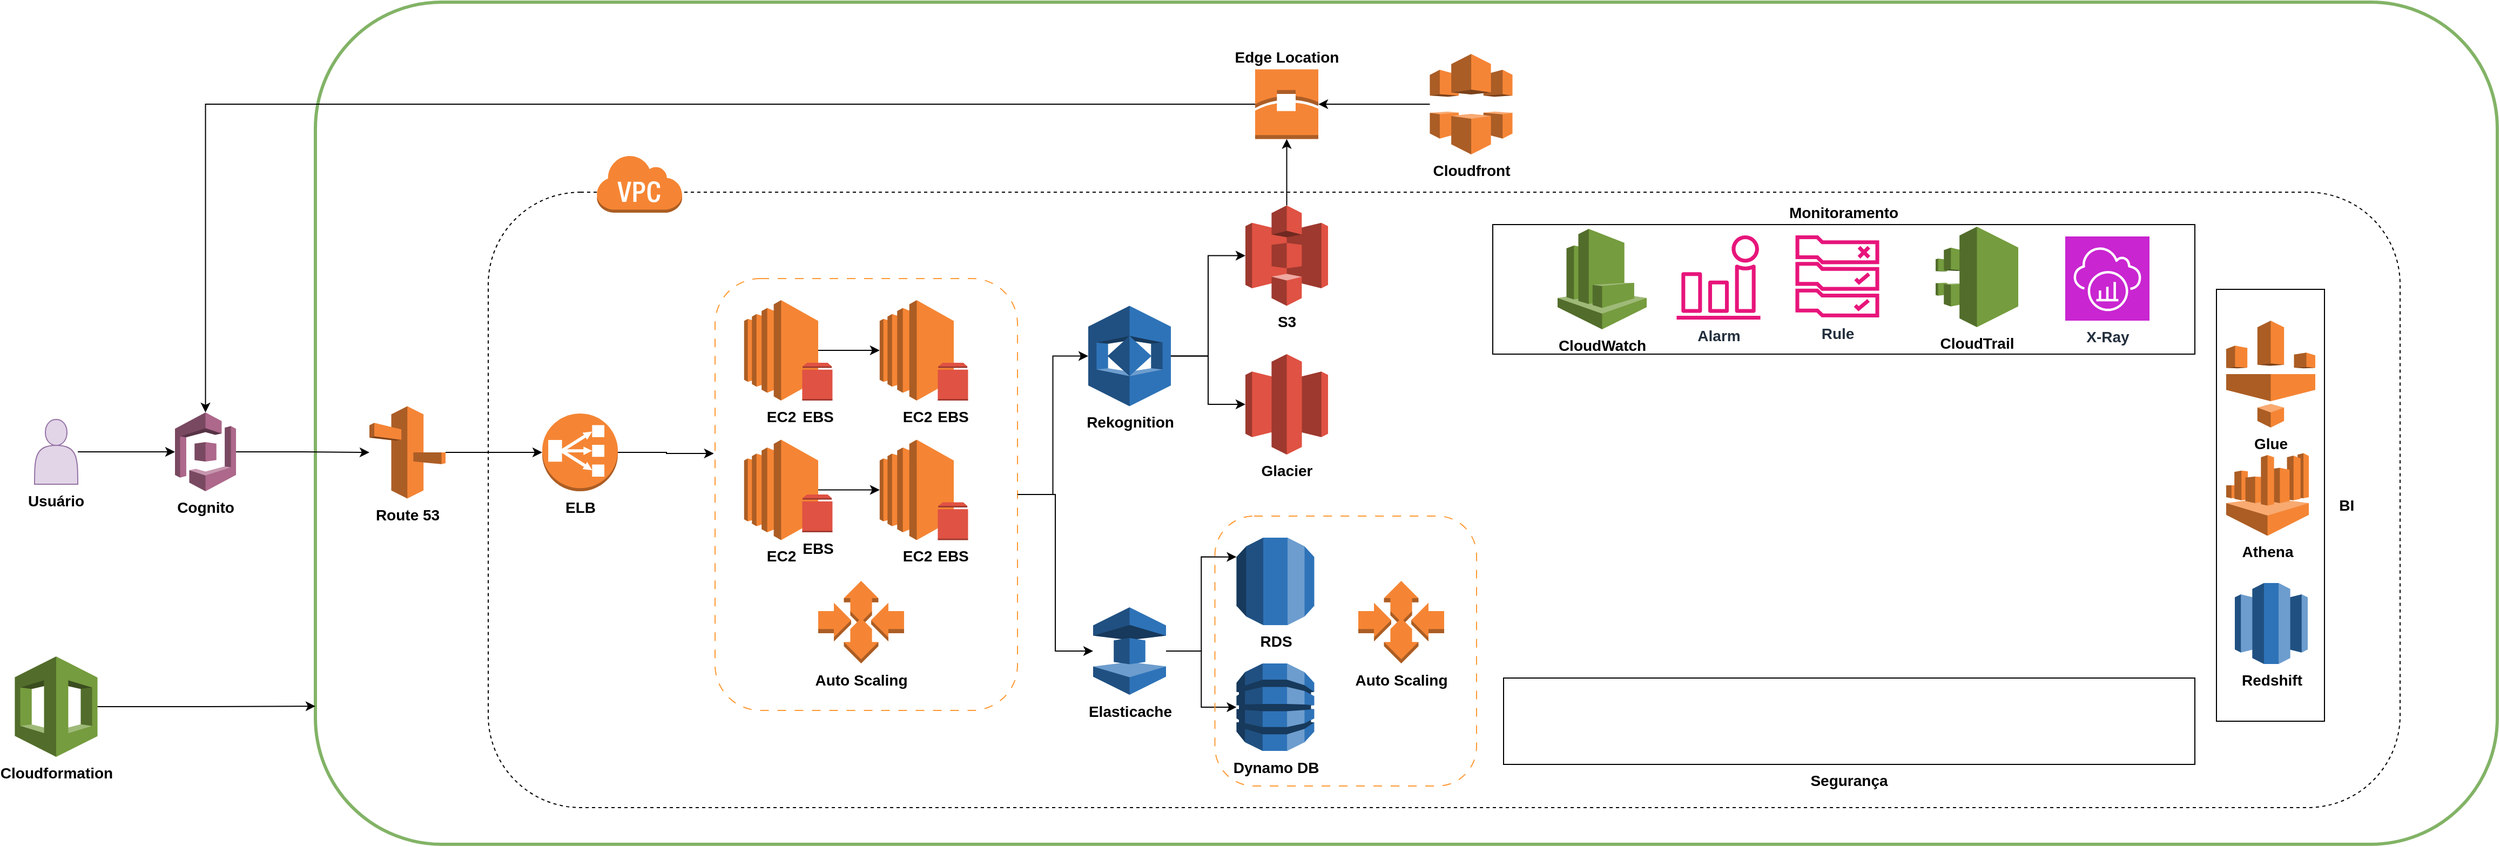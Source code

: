 <mxfile version="24.7.17">
  <diagram name="Página-1" id="RxiMuzo80x31uVPLmHSr">
    <mxGraphModel dx="2342" dy="624" grid="1" gridSize="10" guides="1" tooltips="1" connect="1" arrows="1" fold="1" page="1" pageScale="1" pageWidth="1169" pageHeight="827" math="0" shadow="0">
      <root>
        <mxCell id="0" />
        <mxCell id="1" parent="0" />
        <mxCell id="0l3fb_4aUZCiNyScdJ1j-4" value="" style="rounded=1;whiteSpace=wrap;html=1;fillColor=none;strokeColor=#82b366;strokeWidth=3;" parent="1" vertex="1">
          <mxGeometry x="-870" y="24" width="2020" height="780" as="geometry" />
        </mxCell>
        <mxCell id="0l3fb_4aUZCiNyScdJ1j-86" value="" style="edgeStyle=orthogonalEdgeStyle;rounded=0;orthogonalLoop=1;jettySize=auto;html=1;" parent="1" source="0l3fb_4aUZCiNyScdJ1j-1" target="0l3fb_4aUZCiNyScdJ1j-2" edge="1">
          <mxGeometry relative="1" as="geometry" />
        </mxCell>
        <mxCell id="0l3fb_4aUZCiNyScdJ1j-1" value="&lt;b&gt;&lt;font style=&quot;font-size: 14px;&quot;&gt;Usuário&lt;/font&gt;&lt;/b&gt;" style="shape=actor;whiteSpace=wrap;html=1;fillColor=#e1d5e7;strokeColor=#9673a6;labelPosition=center;verticalLabelPosition=bottom;align=center;verticalAlign=top;" parent="1" vertex="1">
          <mxGeometry x="-1130" y="410.5" width="40" height="60" as="geometry" />
        </mxCell>
        <mxCell id="0l3fb_4aUZCiNyScdJ1j-11" value="" style="edgeStyle=orthogonalEdgeStyle;rounded=0;orthogonalLoop=1;jettySize=auto;html=1;" parent="1" source="0l3fb_4aUZCiNyScdJ1j-2" target="0l3fb_4aUZCiNyScdJ1j-10" edge="1">
          <mxGeometry relative="1" as="geometry" />
        </mxCell>
        <mxCell id="0l3fb_4aUZCiNyScdJ1j-2" value="&lt;b&gt;&lt;font style=&quot;font-size: 14px;&quot;&gt;Cognito&lt;/font&gt;&lt;/b&gt;" style="outlineConnect=0;dashed=0;verticalLabelPosition=bottom;verticalAlign=top;align=center;html=1;shape=mxgraph.aws3.cognito;fillColor=#AD688B;gradientColor=none;labelPosition=center;" parent="1" vertex="1">
          <mxGeometry x="-1000" y="404" width="56.5" height="73" as="geometry" />
        </mxCell>
        <mxCell id="0l3fb_4aUZCiNyScdJ1j-8" value="" style="rounded=1;whiteSpace=wrap;html=1;strokeColor=default;dashed=1;" parent="1" vertex="1">
          <mxGeometry x="-710" y="200" width="1770" height="570" as="geometry" />
        </mxCell>
        <mxCell id="0l3fb_4aUZCiNyScdJ1j-9" value="" style="outlineConnect=0;dashed=0;verticalLabelPosition=bottom;verticalAlign=top;align=center;html=1;shape=mxgraph.aws3.virtual_private_cloud;fillColor=#F58534;gradientColor=none;" parent="1" vertex="1">
          <mxGeometry x="-610" y="165" width="79.5" height="54" as="geometry" />
        </mxCell>
        <mxCell id="0l3fb_4aUZCiNyScdJ1j-13" value="" style="edgeStyle=orthogonalEdgeStyle;rounded=0;orthogonalLoop=1;jettySize=auto;html=1;" parent="1" source="0l3fb_4aUZCiNyScdJ1j-10" target="0l3fb_4aUZCiNyScdJ1j-12" edge="1">
          <mxGeometry relative="1" as="geometry" />
        </mxCell>
        <mxCell id="0l3fb_4aUZCiNyScdJ1j-10" value="&lt;b&gt;&lt;font style=&quot;font-size: 14px;&quot;&gt;Route 53&lt;/font&gt;&lt;/b&gt;" style="outlineConnect=0;dashed=0;verticalLabelPosition=bottom;verticalAlign=top;align=center;html=1;shape=mxgraph.aws3.route_53;fillColor=#F58536;gradientColor=none;" parent="1" vertex="1">
          <mxGeometry x="-820" y="398.25" width="70.5" height="85.5" as="geometry" />
        </mxCell>
        <mxCell id="0l3fb_4aUZCiNyScdJ1j-12" value="&lt;b&gt;&lt;font style=&quot;font-size: 14px;&quot;&gt;ELB&lt;/font&gt;&lt;/b&gt;" style="outlineConnect=0;dashed=0;verticalLabelPosition=bottom;verticalAlign=top;align=center;html=1;shape=mxgraph.aws3.classic_load_balancer;fillColor=#F58534;gradientColor=none;" parent="1" vertex="1">
          <mxGeometry x="-660" y="405" width="70" height="72" as="geometry" />
        </mxCell>
        <mxCell id="0l3fb_4aUZCiNyScdJ1j-28" value="&lt;font style=&quot;font-size: 14px;&quot;&gt;&lt;b&gt;Cloudformation&lt;/b&gt;&lt;/font&gt;" style="outlineConnect=0;dashed=0;verticalLabelPosition=bottom;verticalAlign=top;align=center;html=1;shape=mxgraph.aws3.cloudformation;fillColor=#759C3E;gradientColor=none;" parent="1" vertex="1">
          <mxGeometry x="-1148.25" y="630" width="76.5" height="93" as="geometry" />
        </mxCell>
        <mxCell id="0l3fb_4aUZCiNyScdJ1j-31" value="&lt;font style=&quot;font-size: 14px;&quot;&gt;&lt;b&gt;S3&lt;/b&gt;&lt;/font&gt;" style="outlineConnect=0;dashed=0;verticalLabelPosition=bottom;verticalAlign=top;align=center;html=1;shape=mxgraph.aws3.s3;fillColor=#E05243;gradientColor=none;" parent="1" vertex="1">
          <mxGeometry x="-9" y="212.25" width="76.5" height="93" as="geometry" />
        </mxCell>
        <mxCell id="0l3fb_4aUZCiNyScdJ1j-32" value="&lt;b&gt;&lt;font style=&quot;font-size: 14px;&quot;&gt;Glacier&lt;/font&gt;&lt;/b&gt;" style="outlineConnect=0;dashed=0;verticalLabelPosition=bottom;verticalAlign=top;align=center;html=1;shape=mxgraph.aws3.glacier;fillColor=#E05243;gradientColor=none;" parent="1" vertex="1">
          <mxGeometry x="-9" y="350" width="76.5" height="93" as="geometry" />
        </mxCell>
        <mxCell id="0l3fb_4aUZCiNyScdJ1j-73" style="edgeStyle=orthogonalEdgeStyle;rounded=0;orthogonalLoop=1;jettySize=auto;html=1;" parent="1" source="0l3fb_4aUZCiNyScdJ1j-34" target="0l3fb_4aUZCiNyScdJ1j-31" edge="1">
          <mxGeometry relative="1" as="geometry" />
        </mxCell>
        <mxCell id="0l3fb_4aUZCiNyScdJ1j-74" style="edgeStyle=orthogonalEdgeStyle;rounded=0;orthogonalLoop=1;jettySize=auto;html=1;" parent="1" source="0l3fb_4aUZCiNyScdJ1j-34" target="0l3fb_4aUZCiNyScdJ1j-32" edge="1">
          <mxGeometry relative="1" as="geometry" />
        </mxCell>
        <mxCell id="0l3fb_4aUZCiNyScdJ1j-34" value="&lt;b&gt;&lt;font style=&quot;font-size: 14px;&quot;&gt;Rekognition&lt;/font&gt;&lt;/b&gt;" style="outlineConnect=0;dashed=0;verticalLabelPosition=bottom;verticalAlign=top;align=center;html=1;shape=mxgraph.aws3.rekognition;fillColor=#2E73B8;gradientColor=none;" parent="1" vertex="1">
          <mxGeometry x="-154.5" y="305.25" width="76.5" height="93" as="geometry" />
        </mxCell>
        <mxCell id="0l3fb_4aUZCiNyScdJ1j-41" style="edgeStyle=orthogonalEdgeStyle;rounded=0;orthogonalLoop=1;jettySize=auto;html=1;" parent="1" source="0l3fb_4aUZCiNyScdJ1j-38" target="0l3fb_4aUZCiNyScdJ1j-2" edge="1">
          <mxGeometry relative="1" as="geometry" />
        </mxCell>
        <mxCell id="0l3fb_4aUZCiNyScdJ1j-38" value="&lt;font style=&quot;font-size: 14px;&quot;&gt;&lt;b&gt;Edge Location&lt;/b&gt;&lt;/font&gt;" style="outlineConnect=0;dashed=0;verticalLabelPosition=top;verticalAlign=bottom;align=center;html=1;shape=mxgraph.aws3.edge_location;fillColor=#F58536;gradientColor=none;labelPosition=center;" parent="1" vertex="1">
          <mxGeometry y="86.25" width="58.5" height="64.5" as="geometry" />
        </mxCell>
        <mxCell id="0l3fb_4aUZCiNyScdJ1j-45" style="edgeStyle=orthogonalEdgeStyle;rounded=0;orthogonalLoop=1;jettySize=auto;html=1;entryX=0;entryY=0.836;entryDx=0;entryDy=0;entryPerimeter=0;" parent="1" source="0l3fb_4aUZCiNyScdJ1j-28" target="0l3fb_4aUZCiNyScdJ1j-4" edge="1">
          <mxGeometry relative="1" as="geometry" />
        </mxCell>
        <mxCell id="0l3fb_4aUZCiNyScdJ1j-47" style="edgeStyle=orthogonalEdgeStyle;rounded=0;orthogonalLoop=1;jettySize=auto;html=1;" parent="1" source="0l3fb_4aUZCiNyScdJ1j-46" target="0l3fb_4aUZCiNyScdJ1j-38" edge="1">
          <mxGeometry relative="1" as="geometry" />
        </mxCell>
        <mxCell id="0l3fb_4aUZCiNyScdJ1j-46" value="&lt;b&gt;&lt;font style=&quot;font-size: 14px;&quot;&gt;Cloudfront&lt;/font&gt;&lt;/b&gt;" style="outlineConnect=0;dashed=0;verticalLabelPosition=bottom;verticalAlign=top;align=center;html=1;shape=mxgraph.aws3.cloudfront;fillColor=#F58536;gradientColor=none;" parent="1" vertex="1">
          <mxGeometry x="161.75" y="72" width="76.5" height="93" as="geometry" />
        </mxCell>
        <mxCell id="0l3fb_4aUZCiNyScdJ1j-77" style="edgeStyle=orthogonalEdgeStyle;rounded=0;orthogonalLoop=1;jettySize=auto;html=1;" parent="1" source="0l3fb_4aUZCiNyScdJ1j-53" target="0l3fb_4aUZCiNyScdJ1j-57" edge="1">
          <mxGeometry relative="1" as="geometry" />
        </mxCell>
        <mxCell id="0l3fb_4aUZCiNyScdJ1j-53" value="&lt;b&gt;&lt;font style=&quot;font-size: 14px;&quot;&gt;Elasticache&lt;/font&gt;&lt;/b&gt;" style="outlineConnect=0;dashed=0;verticalLabelPosition=bottom;verticalAlign=top;align=center;html=1;shape=mxgraph.aws3.elasticache;fillColor=#2E73B8;gradientColor=none;" parent="1" vertex="1">
          <mxGeometry x="-150" y="584.5" width="67.5" height="81" as="geometry" />
        </mxCell>
        <mxCell id="0l3fb_4aUZCiNyScdJ1j-63" value="" style="group" parent="1" vertex="1" connectable="0">
          <mxGeometry x="-500" y="280" width="280" height="400" as="geometry" />
        </mxCell>
        <mxCell id="0l3fb_4aUZCiNyScdJ1j-14" value="" style="rounded=1;whiteSpace=wrap;html=1;dashed=1;dashPattern=8 8;strokeColor=#FF9933;" parent="0l3fb_4aUZCiNyScdJ1j-63" vertex="1">
          <mxGeometry width="280" height="400" as="geometry" />
        </mxCell>
        <mxCell id="0l3fb_4aUZCiNyScdJ1j-16" value="&lt;b&gt;&lt;font style=&quot;font-size: 14px;&quot;&gt;EC2&lt;/font&gt;&lt;/b&gt;" style="outlineConnect=0;dashed=0;verticalLabelPosition=bottom;verticalAlign=top;align=center;html=1;shape=mxgraph.aws3.ec2;fillColor=#F58534;gradientColor=none;" parent="0l3fb_4aUZCiNyScdJ1j-63" vertex="1">
          <mxGeometry x="26.897" y="20" width="68.586" height="93" as="geometry" />
        </mxCell>
        <mxCell id="0l3fb_4aUZCiNyScdJ1j-17" value="&lt;b&gt;&lt;font style=&quot;font-size: 14px;&quot;&gt;EC2&lt;/font&gt;&lt;/b&gt;" style="outlineConnect=0;dashed=0;verticalLabelPosition=bottom;verticalAlign=top;align=center;html=1;shape=mxgraph.aws3.ec2;fillColor=#F58534;gradientColor=none;" parent="0l3fb_4aUZCiNyScdJ1j-63" vertex="1">
          <mxGeometry x="26.897" y="149.25" width="68.586" height="93" as="geometry" />
        </mxCell>
        <mxCell id="0l3fb_4aUZCiNyScdJ1j-18" value="&lt;b&gt;&lt;font style=&quot;font-size: 14px;&quot;&gt;EC2&lt;/font&gt;&lt;/b&gt;" style="outlineConnect=0;dashed=0;verticalLabelPosition=bottom;verticalAlign=top;align=center;html=1;shape=mxgraph.aws3.ec2;fillColor=#F58534;gradientColor=none;" parent="0l3fb_4aUZCiNyScdJ1j-63" vertex="1">
          <mxGeometry x="152.414" y="20" width="68.586" height="93" as="geometry" />
        </mxCell>
        <mxCell id="0l3fb_4aUZCiNyScdJ1j-19" value="&lt;b&gt;&lt;font style=&quot;font-size: 14px;&quot;&gt;EC2&lt;/font&gt;&lt;/b&gt;" style="outlineConnect=0;dashed=0;verticalLabelPosition=bottom;verticalAlign=top;align=center;html=1;shape=mxgraph.aws3.ec2;fillColor=#F58534;gradientColor=none;" parent="0l3fb_4aUZCiNyScdJ1j-63" vertex="1">
          <mxGeometry x="152.414" y="149.25" width="68.586" height="93" as="geometry" />
        </mxCell>
        <mxCell id="0l3fb_4aUZCiNyScdJ1j-21" value="&lt;b&gt;&lt;font style=&quot;font-size: 14px;&quot;&gt;EBS&lt;/font&gt;&lt;/b&gt;" style="outlineConnect=0;dashed=0;verticalLabelPosition=bottom;verticalAlign=top;align=center;html=1;shape=mxgraph.aws3.volume;fillColor=#E05243;gradientColor=none;" parent="0l3fb_4aUZCiNyScdJ1j-63" vertex="1">
          <mxGeometry x="80.69" y="200" width="28.017" height="35" as="geometry" />
        </mxCell>
        <mxCell id="0l3fb_4aUZCiNyScdJ1j-22" value="&lt;b&gt;&lt;font style=&quot;font-size: 14px;&quot;&gt;EBS&lt;/font&gt;&lt;/b&gt;" style="outlineConnect=0;dashed=0;verticalLabelPosition=bottom;verticalAlign=top;align=center;html=1;shape=mxgraph.aws3.volume;fillColor=#E05243;gradientColor=none;" parent="0l3fb_4aUZCiNyScdJ1j-63" vertex="1">
          <mxGeometry x="80.69" y="78" width="28.017" height="35" as="geometry" />
        </mxCell>
        <mxCell id="0l3fb_4aUZCiNyScdJ1j-23" value="&lt;b&gt;&lt;font style=&quot;font-size: 14px;&quot;&gt;EBS&lt;/font&gt;&lt;/b&gt;" style="outlineConnect=0;dashed=0;verticalLabelPosition=bottom;verticalAlign=top;align=center;html=1;shape=mxgraph.aws3.volume;fillColor=#E05243;gradientColor=none;" parent="0l3fb_4aUZCiNyScdJ1j-63" vertex="1">
          <mxGeometry x="206.207" y="207.25" width="28.017" height="35" as="geometry" />
        </mxCell>
        <mxCell id="0l3fb_4aUZCiNyScdJ1j-24" value="&lt;b&gt;&lt;font style=&quot;font-size: 14px;&quot;&gt;EBS&lt;/font&gt;&lt;/b&gt;" style="outlineConnect=0;dashed=0;verticalLabelPosition=bottom;verticalAlign=top;align=center;html=1;shape=mxgraph.aws3.volume;fillColor=#E05243;gradientColor=none;" parent="0l3fb_4aUZCiNyScdJ1j-63" vertex="1">
          <mxGeometry x="206.207" y="78" width="28.017" height="35" as="geometry" />
        </mxCell>
        <mxCell id="0l3fb_4aUZCiNyScdJ1j-33" value="&lt;b&gt;&lt;font style=&quot;font-size: 14px;&quot;&gt;Auto Scaling&lt;/font&gt;&lt;/b&gt;" style="outlineConnect=0;dashed=0;verticalLabelPosition=bottom;verticalAlign=top;align=center;html=1;shape=mxgraph.aws3.auto_scaling;fillColor=#F58534;gradientColor=none;" parent="0l3fb_4aUZCiNyScdJ1j-63" vertex="1">
          <mxGeometry x="95.48" y="280" width="79.5" height="76.5" as="geometry" />
        </mxCell>
        <mxCell id="0l3fb_4aUZCiNyScdJ1j-50" style="edgeStyle=orthogonalEdgeStyle;rounded=0;orthogonalLoop=1;jettySize=auto;html=1;" parent="0l3fb_4aUZCiNyScdJ1j-63" source="0l3fb_4aUZCiNyScdJ1j-16" target="0l3fb_4aUZCiNyScdJ1j-18" edge="1">
          <mxGeometry relative="1" as="geometry" />
        </mxCell>
        <mxCell id="0l3fb_4aUZCiNyScdJ1j-51" style="edgeStyle=orthogonalEdgeStyle;rounded=0;orthogonalLoop=1;jettySize=auto;html=1;entryX=0;entryY=0.5;entryDx=0;entryDy=0;entryPerimeter=0;" parent="0l3fb_4aUZCiNyScdJ1j-63" source="0l3fb_4aUZCiNyScdJ1j-17" target="0l3fb_4aUZCiNyScdJ1j-19" edge="1">
          <mxGeometry relative="1" as="geometry" />
        </mxCell>
        <mxCell id="0l3fb_4aUZCiNyScdJ1j-66" style="edgeStyle=orthogonalEdgeStyle;rounded=0;orthogonalLoop=1;jettySize=auto;html=1;entryX=-0.004;entryY=0.405;entryDx=0;entryDy=0;entryPerimeter=0;" parent="1" source="0l3fb_4aUZCiNyScdJ1j-12" target="0l3fb_4aUZCiNyScdJ1j-14" edge="1">
          <mxGeometry relative="1" as="geometry" />
        </mxCell>
        <mxCell id="0l3fb_4aUZCiNyScdJ1j-67" value="&lt;b&gt;&lt;font style=&quot;font-size: 14px;&quot;&gt;Segurança&lt;/font&gt;&lt;/b&gt;" style="rounded=0;whiteSpace=wrap;html=1;labelPosition=center;verticalLabelPosition=bottom;align=center;verticalAlign=top;" parent="1" vertex="1">
          <mxGeometry x="230" y="650" width="640" height="80" as="geometry" />
        </mxCell>
        <mxCell id="0l3fb_4aUZCiNyScdJ1j-68" value="&lt;b&gt;&lt;font style=&quot;font-size: 14px;&quot;&gt;Monitoramento&lt;/font&gt;&lt;/b&gt;" style="rounded=0;whiteSpace=wrap;html=1;labelPosition=center;verticalLabelPosition=top;align=center;verticalAlign=bottom;" parent="1" vertex="1">
          <mxGeometry x="220" y="230" width="650" height="120" as="geometry" />
        </mxCell>
        <mxCell id="0l3fb_4aUZCiNyScdJ1j-69" value="" style="group" parent="1" vertex="1" connectable="0">
          <mxGeometry x="-37.25" y="500" width="242.25" height="250" as="geometry" />
        </mxCell>
        <mxCell id="0l3fb_4aUZCiNyScdJ1j-60" value="" style="rounded=1;whiteSpace=wrap;html=1;dashed=1;dashPattern=8 8;strokeColor=#FF9933;fillColor=none;" parent="0l3fb_4aUZCiNyScdJ1j-69" vertex="1">
          <mxGeometry width="242.25" height="250" as="geometry" />
        </mxCell>
        <mxCell id="0l3fb_4aUZCiNyScdJ1j-61" value="&lt;b&gt;&lt;font style=&quot;font-size: 14px;&quot;&gt;Auto Scaling&lt;/font&gt;&lt;/b&gt;" style="outlineConnect=0;dashed=0;verticalLabelPosition=bottom;verticalAlign=top;align=center;html=1;shape=mxgraph.aws3.auto_scaling;fillColor=#F58534;gradientColor=none;" parent="0l3fb_4aUZCiNyScdJ1j-69" vertex="1">
          <mxGeometry x="132.75" y="60" width="79.5" height="76.5" as="geometry" />
        </mxCell>
        <mxCell id="0l3fb_4aUZCiNyScdJ1j-56" value="&lt;b&gt;&lt;font style=&quot;font-size: 14px;&quot;&gt;RDS&lt;/font&gt;&lt;/b&gt;" style="outlineConnect=0;dashed=0;verticalLabelPosition=bottom;verticalAlign=top;align=center;html=1;shape=mxgraph.aws3.rds;fillColor=#2E73B8;gradientColor=none;" parent="0l3fb_4aUZCiNyScdJ1j-69" vertex="1">
          <mxGeometry x="20" y="20" width="72" height="81" as="geometry" />
        </mxCell>
        <mxCell id="0l3fb_4aUZCiNyScdJ1j-57" value="&lt;b&gt;&lt;font style=&quot;font-size: 14px;&quot;&gt;Dynamo DB&lt;/font&gt;&lt;/b&gt;" style="outlineConnect=0;dashed=0;verticalLabelPosition=bottom;verticalAlign=top;align=center;html=1;shape=mxgraph.aws3.dynamo_db;fillColor=#2E73B8;gradientColor=none;" parent="0l3fb_4aUZCiNyScdJ1j-69" vertex="1">
          <mxGeometry x="20" y="136.5" width="72" height="81" as="geometry" />
        </mxCell>
        <mxCell id="0l3fb_4aUZCiNyScdJ1j-70" style="edgeStyle=orthogonalEdgeStyle;rounded=0;orthogonalLoop=1;jettySize=auto;html=1;" parent="1" source="0l3fb_4aUZCiNyScdJ1j-14" target="0l3fb_4aUZCiNyScdJ1j-34" edge="1">
          <mxGeometry relative="1" as="geometry" />
        </mxCell>
        <mxCell id="0l3fb_4aUZCiNyScdJ1j-75" style="edgeStyle=orthogonalEdgeStyle;rounded=0;orthogonalLoop=1;jettySize=auto;html=1;" parent="1" source="0l3fb_4aUZCiNyScdJ1j-14" target="0l3fb_4aUZCiNyScdJ1j-53" edge="1">
          <mxGeometry relative="1" as="geometry" />
        </mxCell>
        <mxCell id="0l3fb_4aUZCiNyScdJ1j-76" style="edgeStyle=orthogonalEdgeStyle;rounded=0;orthogonalLoop=1;jettySize=auto;html=1;entryX=0;entryY=0.22;entryDx=0;entryDy=0;entryPerimeter=0;" parent="1" source="0l3fb_4aUZCiNyScdJ1j-53" target="0l3fb_4aUZCiNyScdJ1j-56" edge="1">
          <mxGeometry relative="1" as="geometry" />
        </mxCell>
        <mxCell id="0l3fb_4aUZCiNyScdJ1j-78" style="edgeStyle=orthogonalEdgeStyle;rounded=0;orthogonalLoop=1;jettySize=auto;html=1;entryX=0.5;entryY=1;entryDx=0;entryDy=0;entryPerimeter=0;" parent="1" source="0l3fb_4aUZCiNyScdJ1j-31" target="0l3fb_4aUZCiNyScdJ1j-38" edge="1">
          <mxGeometry relative="1" as="geometry" />
        </mxCell>
        <mxCell id="0l3fb_4aUZCiNyScdJ1j-79" value="&lt;b&gt;&lt;font style=&quot;font-size: 14px;&quot;&gt;&amp;nbsp; &amp;nbsp;BI&lt;/font&gt;&lt;/b&gt;" style="rounded=0;whiteSpace=wrap;html=1;labelPosition=right;verticalLabelPosition=middle;align=left;verticalAlign=middle;" parent="1" vertex="1">
          <mxGeometry x="890" y="290" width="100" height="400" as="geometry" />
        </mxCell>
        <mxCell id="Ly3-4LEqmZqqXIqAYG30-1" value="&lt;font style=&quot;font-size: 14px;&quot;&gt;&lt;b&gt;CloudWatch&lt;/b&gt;&lt;/font&gt;" style="outlineConnect=0;dashed=0;verticalLabelPosition=bottom;verticalAlign=top;align=center;html=1;shape=mxgraph.aws3.cloudwatch;fillColor=#759C3E;gradientColor=none;" vertex="1" parent="1">
          <mxGeometry x="280" y="234" width="82.5" height="93" as="geometry" />
        </mxCell>
        <mxCell id="Ly3-4LEqmZqqXIqAYG30-2" value="&lt;font style=&quot;font-size: 14px;&quot;&gt;&lt;b&gt;Alarm&lt;/b&gt;&lt;/font&gt;" style="sketch=0;outlineConnect=0;fontColor=#232F3E;gradientColor=none;fillColor=#E7157B;strokeColor=none;dashed=0;verticalLabelPosition=bottom;verticalAlign=top;align=center;html=1;fontSize=12;fontStyle=0;aspect=fixed;pointerEvents=1;shape=mxgraph.aws4.alarm;" vertex="1" parent="1">
          <mxGeometry x="390" y="240" width="78" height="78" as="geometry" />
        </mxCell>
        <mxCell id="Ly3-4LEqmZqqXIqAYG30-3" value="&lt;b&gt;&lt;font style=&quot;font-size: 14px;&quot;&gt;Rule&lt;/font&gt;&lt;/b&gt;" style="sketch=0;outlineConnect=0;fontColor=#232F3E;gradientColor=none;fillColor=#E7157B;strokeColor=none;dashed=0;verticalLabelPosition=bottom;verticalAlign=top;align=center;html=1;fontSize=12;fontStyle=0;aspect=fixed;pointerEvents=1;shape=mxgraph.aws4.rule_2;" vertex="1" parent="1">
          <mxGeometry x="500" y="240" width="78" height="76" as="geometry" />
        </mxCell>
        <mxCell id="Ly3-4LEqmZqqXIqAYG30-4" value="&lt;b&gt;&lt;font style=&quot;font-size: 14px;&quot;&gt;CloudTrail&lt;/font&gt;&lt;/b&gt;" style="outlineConnect=0;dashed=0;verticalLabelPosition=bottom;verticalAlign=top;align=center;html=1;shape=mxgraph.aws3.cloudtrail;fillColor=#759C3E;gradientColor=none;" vertex="1" parent="1">
          <mxGeometry x="630" y="232" width="76.5" height="93" as="geometry" />
        </mxCell>
        <mxCell id="Ly3-4LEqmZqqXIqAYG30-5" value="&lt;b&gt;&lt;font style=&quot;font-size: 14px;&quot;&gt;X-Ray&lt;/font&gt;&lt;/b&gt;" style="sketch=0;points=[[0,0,0],[0.25,0,0],[0.5,0,0],[0.75,0,0],[1,0,0],[0,1,0],[0.25,1,0],[0.5,1,0],[0.75,1,0],[1,1,0],[0,0.25,0],[0,0.5,0],[0,0.75,0],[1,0.25,0],[1,0.5,0],[1,0.75,0]];outlineConnect=0;fontColor=#232F3E;fillColor=#C925D1;strokeColor=#ffffff;dashed=0;verticalLabelPosition=bottom;verticalAlign=top;align=center;html=1;fontSize=12;fontStyle=0;aspect=fixed;shape=mxgraph.aws4.resourceIcon;resIcon=mxgraph.aws4.xray;" vertex="1" parent="1">
          <mxGeometry x="750" y="241" width="78" height="78" as="geometry" />
        </mxCell>
        <mxCell id="Ly3-4LEqmZqqXIqAYG30-6" value="&lt;font style=&quot;font-size: 14px;&quot;&gt;&lt;b&gt;Glue&lt;/b&gt;&lt;/font&gt;" style="outlineConnect=0;dashed=0;verticalLabelPosition=bottom;verticalAlign=top;align=center;html=1;shape=mxgraph.aws3.glue;fillColor=#F58534;gradientColor=none;" vertex="1" parent="1">
          <mxGeometry x="899" y="319" width="82.5" height="99" as="geometry" />
        </mxCell>
        <mxCell id="Ly3-4LEqmZqqXIqAYG30-7" value="&lt;b&gt;&lt;font style=&quot;font-size: 14px;&quot;&gt;Athena&lt;/font&gt;&lt;/b&gt;" style="outlineConnect=0;dashed=0;verticalLabelPosition=bottom;verticalAlign=top;align=center;html=1;shape=mxgraph.aws3.athena;fillColor=#F58534;gradientColor=none;" vertex="1" parent="1">
          <mxGeometry x="899" y="441.75" width="76.5" height="76.5" as="geometry" />
        </mxCell>
        <mxCell id="Ly3-4LEqmZqqXIqAYG30-8" value="&lt;font style=&quot;font-size: 14px;&quot;&gt;&lt;b&gt;Redshift&lt;/b&gt;&lt;/font&gt;" style="outlineConnect=0;dashed=0;verticalLabelPosition=bottom;verticalAlign=top;align=center;html=1;shape=mxgraph.aws3.redshift;fillColor=#2E73B8;gradientColor=none;" vertex="1" parent="1">
          <mxGeometry x="907" y="562" width="67.5" height="75" as="geometry" />
        </mxCell>
      </root>
    </mxGraphModel>
  </diagram>
</mxfile>
